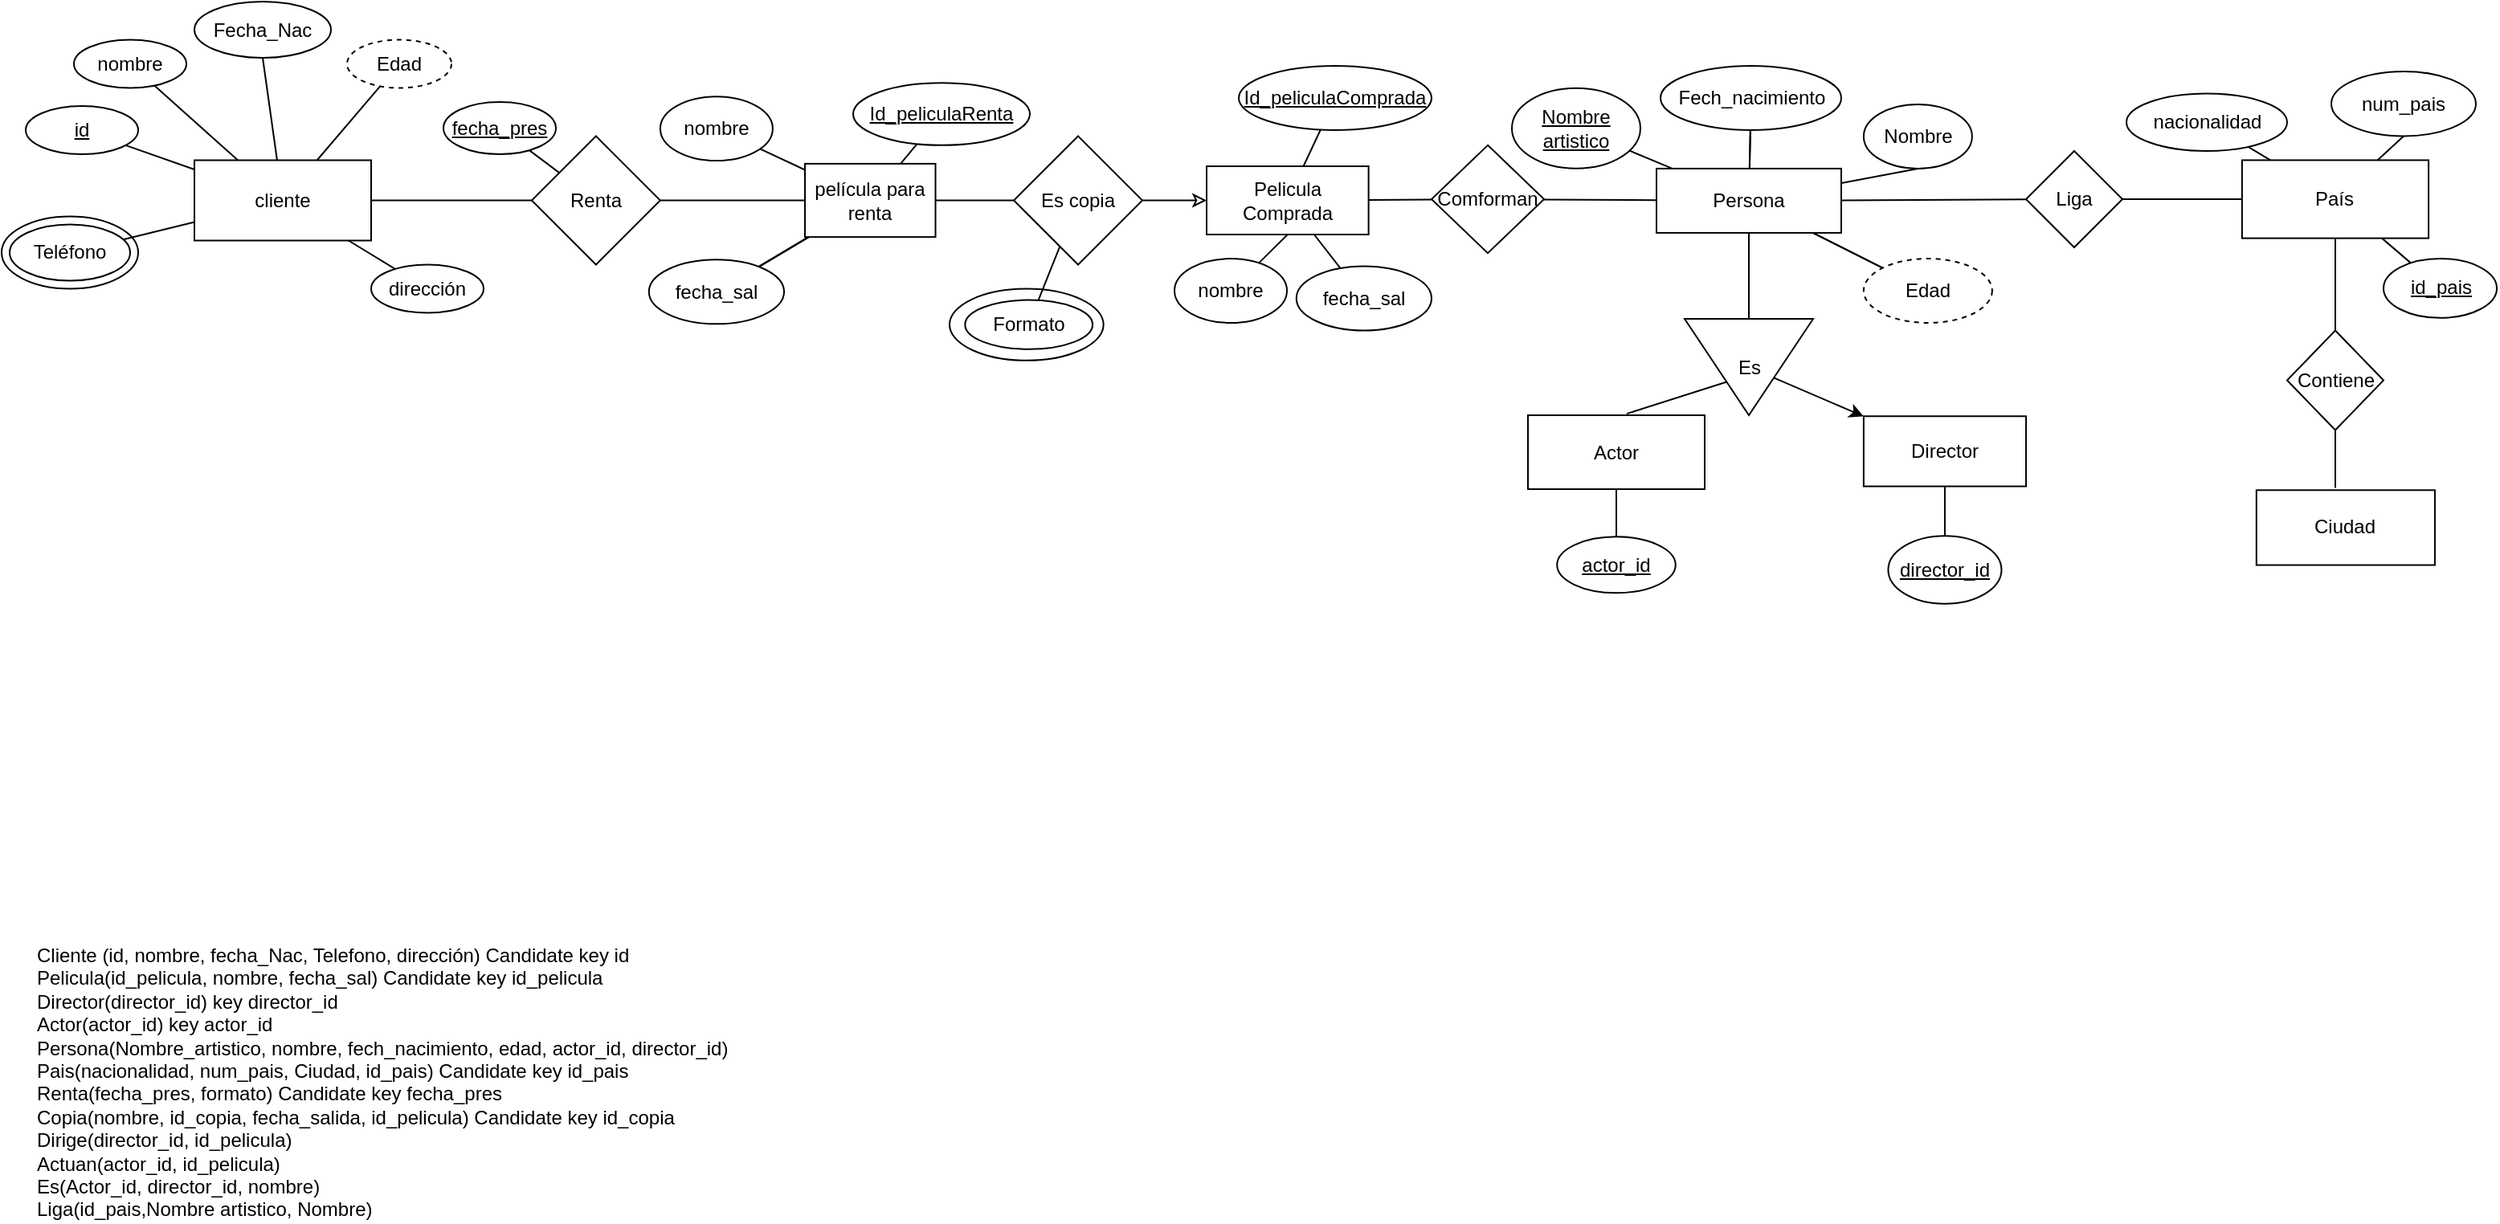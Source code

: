 <mxfile version="17.1.1" type="github">
  <diagram id="XbYHDId6QQW5LhkTKkXW" name="Page-1">
    <mxGraphModel dx="1248" dy="677" grid="1" gridSize="10" guides="1" tooltips="1" connect="1" arrows="1" fold="1" page="1" pageScale="1" pageWidth="1100" pageHeight="850" math="0" shadow="0">
      <root>
        <mxCell id="0" />
        <mxCell id="1" parent="0" />
        <mxCell id="e1TEVOApzdRCWQLMog-f-6" value="" style="ellipse;whiteSpace=wrap;html=1;rounded=0;" parent="1" vertex="1">
          <mxGeometry x="30" y="183.75" width="85" height="45" as="geometry" />
        </mxCell>
        <mxCell id="vQORHYDYE9qXVt88JkUZ-2" value="" style="rounded=0;orthogonalLoop=1;jettySize=auto;html=1;endArrow=none;endFill=0;" parent="1" source="qhwseymHXmRA8twH0Vjl-1" target="vQORHYDYE9qXVt88JkUZ-1" edge="1">
          <mxGeometry relative="1" as="geometry" />
        </mxCell>
        <mxCell id="e1TEVOApzdRCWQLMog-f-5" value="" style="edgeStyle=none;rounded=0;orthogonalLoop=1;jettySize=auto;html=1;endArrow=none;endFill=0;" parent="1" source="qhwseymHXmRA8twH0Vjl-1" target="e1TEVOApzdRCWQLMog-f-4" edge="1">
          <mxGeometry relative="1" as="geometry" />
        </mxCell>
        <mxCell id="e1TEVOApzdRCWQLMog-f-9" value="" style="edgeStyle=none;rounded=0;orthogonalLoop=1;jettySize=auto;html=1;endArrow=none;endFill=0;entryX=0.5;entryY=1;entryDx=0;entryDy=0;" parent="1" source="qhwseymHXmRA8twH0Vjl-1" target="e1TEVOApzdRCWQLMog-f-8" edge="1">
          <mxGeometry relative="1" as="geometry">
            <mxPoint x="194.407" y="80.292" as="targetPoint" />
          </mxGeometry>
        </mxCell>
        <mxCell id="e1TEVOApzdRCWQLMog-f-16" value="" style="edgeStyle=none;rounded=0;orthogonalLoop=1;jettySize=auto;html=1;endArrow=none;endFill=0;" parent="1" source="qhwseymHXmRA8twH0Vjl-1" target="e1TEVOApzdRCWQLMog-f-15" edge="1">
          <mxGeometry relative="1" as="geometry" />
        </mxCell>
        <mxCell id="e1TEVOApzdRCWQLMog-f-21" value="" style="edgeStyle=none;rounded=0;orthogonalLoop=1;jettySize=auto;html=1;endArrow=none;endFill=0;" parent="1" source="qhwseymHXmRA8twH0Vjl-1" target="e1TEVOApzdRCWQLMog-f-20" edge="1">
          <mxGeometry relative="1" as="geometry" />
        </mxCell>
        <mxCell id="qhwseymHXmRA8twH0Vjl-1" value="cliente" style="rounded=0;whiteSpace=wrap;html=1;" parent="1" vertex="1">
          <mxGeometry x="150" y="148.75" width="110" height="50" as="geometry" />
        </mxCell>
        <mxCell id="vQORHYDYE9qXVt88JkUZ-1" value="&lt;u&gt;id&lt;/u&gt;" style="ellipse;whiteSpace=wrap;html=1;rounded=0;" parent="1" vertex="1">
          <mxGeometry x="45" y="115" width="70" height="30" as="geometry" />
        </mxCell>
        <mxCell id="YXDesHnkqgXv9jODjz7c-2" value="" style="edgeStyle=none;rounded=0;orthogonalLoop=1;jettySize=auto;html=1;endArrow=none;endFill=0;" parent="1" source="YXDesHnkqgXv9jODjz7c-1" target="qhwseymHXmRA8twH0Vjl-1" edge="1">
          <mxGeometry relative="1" as="geometry" />
        </mxCell>
        <mxCell id="YXDesHnkqgXv9jODjz7c-1" value="nombre&lt;br&gt;" style="ellipse;whiteSpace=wrap;html=1;rounded=0;" parent="1" vertex="1">
          <mxGeometry x="75" y="73.75" width="70" height="30" as="geometry" />
        </mxCell>
        <mxCell id="e1TEVOApzdRCWQLMog-f-40" value="" style="edgeStyle=none;rounded=0;orthogonalLoop=1;jettySize=auto;html=1;endArrow=none;endFill=0;" parent="1" source="YXDesHnkqgXv9jODjz7c-3" target="qhwseymHXmRA8twH0Vjl-1" edge="1">
          <mxGeometry relative="1" as="geometry" />
        </mxCell>
        <mxCell id="YXDesHnkqgXv9jODjz7c-3" value="dirección" style="ellipse;whiteSpace=wrap;html=1;rounded=0;" parent="1" vertex="1">
          <mxGeometry x="260" y="213.75" width="70" height="30" as="geometry" />
        </mxCell>
        <mxCell id="e1TEVOApzdRCWQLMog-f-4" value="Teléfono" style="ellipse;whiteSpace=wrap;html=1;rounded=0;" parent="1" vertex="1">
          <mxGeometry x="35" y="188.75" width="75" height="35" as="geometry" />
        </mxCell>
        <mxCell id="e1TEVOApzdRCWQLMog-f-8" value="Fecha_Nac" style="ellipse;whiteSpace=wrap;html=1;rounded=0;" parent="1" vertex="1">
          <mxGeometry x="150" y="50" width="85" height="35" as="geometry" />
        </mxCell>
        <mxCell id="e1TEVOApzdRCWQLMog-f-15" value="Edad" style="ellipse;whiteSpace=wrap;html=1;rounded=0;dashed=1;" parent="1" vertex="1">
          <mxGeometry x="245" y="73.75" width="65" height="30" as="geometry" />
        </mxCell>
        <mxCell id="e1TEVOApzdRCWQLMog-f-24" value="" style="edgeStyle=none;rounded=0;orthogonalLoop=1;jettySize=auto;html=1;endArrow=none;endFill=0;" parent="1" source="e1TEVOApzdRCWQLMog-f-20" target="e1TEVOApzdRCWQLMog-f-23" edge="1">
          <mxGeometry relative="1" as="geometry" />
        </mxCell>
        <mxCell id="avucB0VCaXHulsLbvV53-36" value="" style="edgeStyle=none;rounded=0;orthogonalLoop=1;jettySize=auto;html=1;endArrow=none;endFill=0;" parent="1" source="e1TEVOApzdRCWQLMog-f-20" target="e1TEVOApzdRCWQLMog-f-132" edge="1">
          <mxGeometry relative="1" as="geometry" />
        </mxCell>
        <mxCell id="e1TEVOApzdRCWQLMog-f-20" value="Renta" style="rhombus;whiteSpace=wrap;html=1;rounded=0;" parent="1" vertex="1">
          <mxGeometry x="359.95" y="133.74" width="80" height="80" as="geometry" />
        </mxCell>
        <mxCell id="e1TEVOApzdRCWQLMog-f-23" value="&lt;u&gt;fecha_pres&lt;/u&gt;" style="ellipse;whiteSpace=wrap;html=1;rounded=0;" parent="1" vertex="1">
          <mxGeometry x="305" y="112.5" width="70" height="32.5" as="geometry" />
        </mxCell>
        <mxCell id="e1TEVOApzdRCWQLMog-f-62" value="" style="edgeStyle=none;rounded=0;orthogonalLoop=1;jettySize=auto;html=1;endArrow=none;endFill=0;exitX=0.559;exitY=-0.021;exitDx=0;exitDy=0;exitPerimeter=0;" parent="1" source="e1TEVOApzdRCWQLMog-f-33" edge="1">
          <mxGeometry relative="1" as="geometry">
            <mxPoint x="1060" y="314.14" as="sourcePoint" />
            <mxPoint x="1110" y="284.76" as="targetPoint" />
          </mxGeometry>
        </mxCell>
        <mxCell id="e1TEVOApzdRCWQLMog-f-33" value="Actor" style="whiteSpace=wrap;html=1;rounded=0;" parent="1" vertex="1">
          <mxGeometry x="980" y="307.51" width="110" height="46.01" as="geometry" />
        </mxCell>
        <mxCell id="avucB0VCaXHulsLbvV53-26" value="" style="edgeStyle=none;rounded=0;orthogonalLoop=1;jettySize=auto;html=1;endArrow=none;endFill=0;startArrow=classic;startFill=1;" parent="1" source="e1TEVOApzdRCWQLMog-f-45" target="e1TEVOApzdRCWQLMog-f-61" edge="1">
          <mxGeometry relative="1" as="geometry" />
        </mxCell>
        <mxCell id="e1TEVOApzdRCWQLMog-f-45" value="Director" style="whiteSpace=wrap;html=1;rounded=0;" parent="1" vertex="1">
          <mxGeometry x="1188.94" y="308.13" width="101.06" height="43.64" as="geometry" />
        </mxCell>
        <mxCell id="avucB0VCaXHulsLbvV53-25" value="" style="edgeStyle=none;rounded=0;orthogonalLoop=1;jettySize=auto;html=1;endArrow=none;endFill=0;startArrow=none;" parent="1" source="e1TEVOApzdRCWQLMog-f-66" target="e1TEVOApzdRCWQLMog-f-98" edge="1">
          <mxGeometry relative="1" as="geometry" />
        </mxCell>
        <mxCell id="e1TEVOApzdRCWQLMog-f-61" value="Es" style="triangle;whiteSpace=wrap;html=1;rounded=0;direction=south;horizontal=1;" parent="1" vertex="1">
          <mxGeometry x="1077.5" y="247.51" width="80" height="60" as="geometry" />
        </mxCell>
        <mxCell id="e1TEVOApzdRCWQLMog-f-97" value="" style="edgeStyle=none;rounded=0;orthogonalLoop=1;jettySize=auto;html=1;endArrow=none;endFill=0;entryX=0.5;entryY=1;entryDx=0;entryDy=0;" parent="1" source="e1TEVOApzdRCWQLMog-f-66" target="e1TEVOApzdRCWQLMog-f-96" edge="1">
          <mxGeometry relative="1" as="geometry">
            <mxPoint x="1202.234" y="159.532" as="targetPoint" />
          </mxGeometry>
        </mxCell>
        <mxCell id="e1TEVOApzdRCWQLMog-f-99" value="" style="edgeStyle=none;rounded=0;orthogonalLoop=1;jettySize=auto;html=1;endArrow=none;endFill=0;" parent="1" source="e1TEVOApzdRCWQLMog-f-66" target="e1TEVOApzdRCWQLMog-f-98" edge="1">
          <mxGeometry relative="1" as="geometry" />
        </mxCell>
        <mxCell id="e1TEVOApzdRCWQLMog-f-101" value="" style="edgeStyle=none;rounded=0;orthogonalLoop=1;jettySize=auto;html=1;endArrow=none;endFill=0;" parent="1" source="e1TEVOApzdRCWQLMog-f-66" target="e1TEVOApzdRCWQLMog-f-100" edge="1">
          <mxGeometry relative="1" as="geometry" />
        </mxCell>
        <mxCell id="e1TEVOApzdRCWQLMog-f-157" value="" style="edgeStyle=none;rounded=0;orthogonalLoop=1;jettySize=auto;html=1;startArrow=none;startFill=0;endArrow=none;endFill=0;" parent="1" source="e1TEVOApzdRCWQLMog-f-66" target="e1TEVOApzdRCWQLMog-f-100" edge="1">
          <mxGeometry relative="1" as="geometry" />
        </mxCell>
        <mxCell id="avucB0VCaXHulsLbvV53-32" value="" style="edgeStyle=none;rounded=0;orthogonalLoop=1;jettySize=auto;html=1;endArrow=none;endFill=0;" parent="1" source="e1TEVOApzdRCWQLMog-f-66" target="e1TEVOApzdRCWQLMog-f-71" edge="1">
          <mxGeometry relative="1" as="geometry" />
        </mxCell>
        <mxCell id="e1TEVOApzdRCWQLMog-f-68" style="edgeStyle=none;rounded=0;orthogonalLoop=1;jettySize=auto;html=1;exitX=0.5;exitY=1;exitDx=0;exitDy=0;endArrow=none;endFill=0;" parent="1" edge="1">
          <mxGeometry relative="1" as="geometry">
            <mxPoint x="684.19" y="350" as="sourcePoint" />
            <mxPoint x="684.19" y="350" as="targetPoint" />
          </mxGeometry>
        </mxCell>
        <mxCell id="e1TEVOApzdRCWQLMog-f-71" value="Liga" style="rhombus;whiteSpace=wrap;html=1;rounded=0;" parent="1" vertex="1">
          <mxGeometry x="1290" y="143.01" width="60" height="60" as="geometry" />
        </mxCell>
        <mxCell id="e1TEVOApzdRCWQLMog-f-75" style="edgeStyle=none;rounded=0;orthogonalLoop=1;jettySize=auto;html=1;exitX=0.5;exitY=1;exitDx=0;exitDy=0;endArrow=none;endFill=0;" parent="1" edge="1">
          <mxGeometry relative="1" as="geometry">
            <mxPoint x="724.075" y="631.44" as="sourcePoint" />
            <mxPoint x="724.075" y="631.44" as="targetPoint" />
          </mxGeometry>
        </mxCell>
        <mxCell id="e1TEVOApzdRCWQLMog-f-76" style="edgeStyle=none;rounded=0;orthogonalLoop=1;jettySize=auto;html=1;exitX=0.5;exitY=1;exitDx=0;exitDy=0;endArrow=none;endFill=0;" parent="1" edge="1">
          <mxGeometry relative="1" as="geometry">
            <mxPoint x="724.075" y="631.44" as="sourcePoint" />
            <mxPoint x="724.075" y="631.44" as="targetPoint" />
          </mxGeometry>
        </mxCell>
        <mxCell id="e1TEVOApzdRCWQLMog-f-77" style="edgeStyle=none;rounded=0;orthogonalLoop=1;jettySize=auto;html=1;exitX=0.5;exitY=1;exitDx=0;exitDy=0;endArrow=none;endFill=0;" parent="1" edge="1">
          <mxGeometry relative="1" as="geometry">
            <mxPoint x="682.445" y="630.87" as="sourcePoint" />
            <mxPoint x="682.445" y="630.87" as="targetPoint" />
          </mxGeometry>
        </mxCell>
        <mxCell id="e1TEVOApzdRCWQLMog-f-120" value="" style="edgeStyle=none;rounded=0;orthogonalLoop=1;jettySize=auto;html=1;endArrow=none;endFill=0;" parent="1" source="e1TEVOApzdRCWQLMog-f-81" target="e1TEVOApzdRCWQLMog-f-82" edge="1">
          <mxGeometry relative="1" as="geometry" />
        </mxCell>
        <mxCell id="e1TEVOApzdRCWQLMog-f-124" value="" style="edgeStyle=none;rounded=0;orthogonalLoop=1;jettySize=auto;html=1;endArrow=none;endFill=0;" parent="1" source="e1TEVOApzdRCWQLMog-f-81" target="e1TEVOApzdRCWQLMog-f-71" edge="1">
          <mxGeometry relative="1" as="geometry" />
        </mxCell>
        <mxCell id="avucB0VCaXHulsLbvV53-6" value="" style="rounded=0;orthogonalLoop=1;jettySize=auto;html=1;endArrow=none;endFill=0;" parent="1" source="e1TEVOApzdRCWQLMog-f-81" target="avucB0VCaXHulsLbvV53-5" edge="1">
          <mxGeometry relative="1" as="geometry" />
        </mxCell>
        <mxCell id="e1TEVOApzdRCWQLMog-f-81" value="País" style="rounded=0;whiteSpace=wrap;html=1;" parent="1" vertex="1">
          <mxGeometry x="1424.45" y="148.72" width="116.1" height="48.59" as="geometry" />
        </mxCell>
        <mxCell id="e1TEVOApzdRCWQLMog-f-82" value="nacionalidad" style="ellipse;whiteSpace=wrap;html=1;rounded=0;" parent="1" vertex="1">
          <mxGeometry x="1352.5" y="107.24" width="100" height="35.77" as="geometry" />
        </mxCell>
        <mxCell id="avucB0VCaXHulsLbvV53-35" value="" style="edgeStyle=none;rounded=0;orthogonalLoop=1;jettySize=auto;html=1;endArrow=none;endFill=0;exitX=0.5;exitY=1;exitDx=0;exitDy=0;" parent="1" target="e1TEVOApzdRCWQLMog-f-81" edge="1" source="e1TEVOApzdRCWQLMog-f-83">
          <mxGeometry relative="1" as="geometry">
            <mxPoint x="1520.283" y="135.801" as="sourcePoint" />
          </mxGeometry>
        </mxCell>
        <mxCell id="e1TEVOApzdRCWQLMog-f-83" value="num_pais" style="ellipse;whiteSpace=wrap;html=1;rounded=0;" parent="1" vertex="1">
          <mxGeometry x="1480" y="93.51" width="90" height="40.23" as="geometry" />
        </mxCell>
        <mxCell id="e1TEVOApzdRCWQLMog-f-125" style="edgeStyle=none;rounded=0;orthogonalLoop=1;jettySize=auto;html=1;entryX=0.75;entryY=1;entryDx=0;entryDy=0;endArrow=none;endFill=0;" parent="1" source="e1TEVOApzdRCWQLMog-f-89" target="e1TEVOApzdRCWQLMog-f-81" edge="1">
          <mxGeometry relative="1" as="geometry">
            <mxPoint x="1544.195" y="208.51" as="sourcePoint" />
          </mxGeometry>
        </mxCell>
        <mxCell id="e1TEVOApzdRCWQLMog-f-89" value="&lt;u&gt;id_pais&lt;/u&gt;" style="ellipse;whiteSpace=wrap;html=1;rounded=0;" parent="1" vertex="1">
          <mxGeometry x="1512.5" y="210.0" width="70.53" height="36.91" as="geometry" />
        </mxCell>
        <mxCell id="e1TEVOApzdRCWQLMog-f-92" style="edgeStyle=none;rounded=0;orthogonalLoop=1;jettySize=auto;html=1;exitX=0.5;exitY=1;exitDx=0;exitDy=0;endArrow=none;endFill=0;" parent="1" edge="1">
          <mxGeometry relative="1" as="geometry">
            <mxPoint x="1267.94" y="311.96" as="sourcePoint" />
            <mxPoint x="1267.94" y="311.96" as="targetPoint" />
          </mxGeometry>
        </mxCell>
        <mxCell id="e1TEVOApzdRCWQLMog-f-96" value="Nombre" style="ellipse;whiteSpace=wrap;html=1;rounded=0;" parent="1" vertex="1">
          <mxGeometry x="1188.94" y="113.96" width="67.5" height="40" as="geometry" />
        </mxCell>
        <mxCell id="e1TEVOApzdRCWQLMog-f-98" value="Fech_nacimiento" style="ellipse;whiteSpace=wrap;html=1;rounded=0;" parent="1" vertex="1">
          <mxGeometry x="1062.5" y="90.0" width="112.5" height="40" as="geometry" />
        </mxCell>
        <mxCell id="e1TEVOApzdRCWQLMog-f-100" value="Edad" style="ellipse;whiteSpace=wrap;html=1;rounded=0;dashed=1;" parent="1" vertex="1">
          <mxGeometry x="1188.94" y="210.0" width="80" height="40" as="geometry" />
        </mxCell>
        <mxCell id="e1TEVOApzdRCWQLMog-f-103" style="edgeStyle=none;rounded=0;orthogonalLoop=1;jettySize=auto;html=1;exitX=0;exitY=0.5;exitDx=0;exitDy=0;endArrow=none;endFill=0;" parent="1" source="e1TEVOApzdRCWQLMog-f-66" target="e1TEVOApzdRCWQLMog-f-66" edge="1">
          <mxGeometry relative="1" as="geometry" />
        </mxCell>
        <mxCell id="e1TEVOApzdRCWQLMog-f-104" style="edgeStyle=none;rounded=0;orthogonalLoop=1;jettySize=auto;html=1;exitX=0.75;exitY=0;exitDx=0;exitDy=0;endArrow=none;endFill=0;" parent="1" source="e1TEVOApzdRCWQLMog-f-66" target="e1TEVOApzdRCWQLMog-f-66" edge="1">
          <mxGeometry relative="1" as="geometry" />
        </mxCell>
        <mxCell id="e1TEVOApzdRCWQLMog-f-106" value="" style="edgeStyle=none;rounded=0;orthogonalLoop=1;jettySize=auto;html=1;endArrow=none;endFill=0;" parent="1" source="e1TEVOApzdRCWQLMog-f-105" target="e1TEVOApzdRCWQLMog-f-66" edge="1">
          <mxGeometry relative="1" as="geometry" />
        </mxCell>
        <mxCell id="e1TEVOApzdRCWQLMog-f-105" value="&lt;u&gt;Nombre artistico&lt;/u&gt;" style="ellipse;whiteSpace=wrap;html=1;rounded=0;align=center;" parent="1" vertex="1">
          <mxGeometry x="970" y="103.84" width="80" height="50" as="geometry" />
        </mxCell>
        <mxCell id="e1TEVOApzdRCWQLMog-f-139" value="" style="edgeStyle=none;rounded=0;orthogonalLoop=1;jettySize=auto;html=1;endArrow=none;endFill=0;" parent="1" source="e1TEVOApzdRCWQLMog-f-132" target="e1TEVOApzdRCWQLMog-f-138" edge="1">
          <mxGeometry relative="1" as="geometry" />
        </mxCell>
        <mxCell id="e1TEVOApzdRCWQLMog-f-140" value="" style="edgeStyle=none;rounded=0;orthogonalLoop=1;jettySize=auto;html=1;endArrow=none;endFill=0;" parent="1" source="e1TEVOApzdRCWQLMog-f-132" target="e1TEVOApzdRCWQLMog-f-138" edge="1">
          <mxGeometry relative="1" as="geometry" />
        </mxCell>
        <mxCell id="e1TEVOApzdRCWQLMog-f-143" value="" style="edgeStyle=none;rounded=0;orthogonalLoop=1;jettySize=auto;html=1;endArrow=none;endFill=0;" parent="1" source="e1TEVOApzdRCWQLMog-f-132" target="e1TEVOApzdRCWQLMog-f-142" edge="1">
          <mxGeometry relative="1" as="geometry" />
        </mxCell>
        <mxCell id="KeWiGIRZNDUcGX5Lr0Es-74" value="" style="edgeStyle=none;rounded=0;orthogonalLoop=1;jettySize=auto;html=1;endArrow=none;endFill=0;" parent="1" source="e1TEVOApzdRCWQLMog-f-132" target="KeWiGIRZNDUcGX5Lr0Es-73" edge="1">
          <mxGeometry relative="1" as="geometry" />
        </mxCell>
        <mxCell id="IDhsBv1kv3w5sqmUTl4b-9" value="" style="edgeStyle=none;rounded=0;orthogonalLoop=1;jettySize=auto;html=1;endArrow=none;endFill=0;" edge="1" parent="1" source="e1TEVOApzdRCWQLMog-f-132" target="IDhsBv1kv3w5sqmUTl4b-8">
          <mxGeometry relative="1" as="geometry" />
        </mxCell>
        <mxCell id="e1TEVOApzdRCWQLMog-f-132" value="película para renta" style="whiteSpace=wrap;html=1;rounded=0;" parent="1" vertex="1">
          <mxGeometry x="530" y="150.93" width="81.25" height="45.63" as="geometry" />
        </mxCell>
        <mxCell id="e1TEVOApzdRCWQLMog-f-141" value="" style="edgeStyle=none;rounded=0;orthogonalLoop=1;jettySize=auto;html=1;endArrow=none;endFill=0;" parent="1" source="e1TEVOApzdRCWQLMog-f-138" target="e1TEVOApzdRCWQLMog-f-132" edge="1">
          <mxGeometry relative="1" as="geometry" />
        </mxCell>
        <mxCell id="e1TEVOApzdRCWQLMog-f-138" value="fecha_sal" style="ellipse;whiteSpace=wrap;html=1;rounded=0;" parent="1" vertex="1">
          <mxGeometry x="432.89" y="210.65" width="84.13" height="40" as="geometry" />
        </mxCell>
        <mxCell id="e1TEVOApzdRCWQLMog-f-142" value="nombre" style="ellipse;whiteSpace=wrap;html=1;rounded=0;" parent="1" vertex="1">
          <mxGeometry x="439.95" y="109.07" width="70" height="39.99" as="geometry" />
        </mxCell>
        <mxCell id="avucB0VCaXHulsLbvV53-39" value="" style="edgeStyle=none;rounded=0;orthogonalLoop=1;jettySize=auto;html=1;endArrow=none;endFill=0;" parent="1" source="KeWiGIRZNDUcGX5Lr0Es-64" target="e1TEVOApzdRCWQLMog-f-33" edge="1">
          <mxGeometry relative="1" as="geometry" />
        </mxCell>
        <mxCell id="KeWiGIRZNDUcGX5Lr0Es-64" value="&lt;u&gt;actor_id&lt;/u&gt;" style="ellipse;whiteSpace=wrap;html=1;rounded=0;" parent="1" vertex="1">
          <mxGeometry x="998.12" y="383.15" width="73.75" height="35" as="geometry" />
        </mxCell>
        <mxCell id="avucB0VCaXHulsLbvV53-27" value="" style="edgeStyle=none;rounded=0;orthogonalLoop=1;jettySize=auto;html=1;endArrow=none;endFill=0;" parent="1" source="KeWiGIRZNDUcGX5Lr0Es-66" target="e1TEVOApzdRCWQLMog-f-45" edge="1">
          <mxGeometry relative="1" as="geometry" />
        </mxCell>
        <mxCell id="KeWiGIRZNDUcGX5Lr0Es-66" value="&lt;u&gt;director_id&lt;/u&gt;" style="ellipse;whiteSpace=wrap;html=1;rounded=0;" parent="1" vertex="1">
          <mxGeometry x="1204.21" y="382.59" width="70.53" height="42.25" as="geometry" />
        </mxCell>
        <mxCell id="KeWiGIRZNDUcGX5Lr0Es-73" value="&lt;u&gt;Id_peliculaRenta&lt;/u&gt;" style="ellipse;whiteSpace=wrap;html=1;rounded=0;" parent="1" vertex="1">
          <mxGeometry x="560" y="100.67" width="110" height="38.75" as="geometry" />
        </mxCell>
        <mxCell id="KeWiGIRZNDUcGX5Lr0Es-76" style="edgeStyle=none;rounded=0;orthogonalLoop=1;jettySize=auto;html=1;exitX=0.5;exitY=0;exitDx=0;exitDy=0;endArrow=none;endFill=0;" parent="1" source="YXDesHnkqgXv9jODjz7c-3" target="YXDesHnkqgXv9jODjz7c-3" edge="1">
          <mxGeometry relative="1" as="geometry" />
        </mxCell>
        <mxCell id="KeWiGIRZNDUcGX5Lr0Es-199" value="Cliente (id, nombre, fecha_Nac, Telefono, dirección) Candidate key id&#xa;Pelicula(id_pelicula, nombre, fecha_sal) Candidate key id_pelicula&#xa;Director(director_id) key director_id&#xa;Actor(actor_id) key actor_id&#xa;Persona(Nombre_artistico, nombre, fech_nacimiento, edad, actor_id, director_id) &#xa;Pais(nacionalidad, num_pais, Ciudad, id_pais) Candidate key id_pais&#xa;Renta(fecha_pres, formato) Candidate key fecha_pres&#xa;Copia(nombre, id_copia, fecha_salida, id_pelicula) Candidate key id_copia&#xa;Dirige(director_id, id_pelicula)&#xa;Actuan(actor_id, id_pelicula)&#xa;Es(Actor_id, director_id, nombre)&#xa;Liga(id_pais,Nombre artistico, Nombre)" style="text;whiteSpace=wrap;html=1;" parent="1" vertex="1">
          <mxGeometry x="49.95" y="630" width="460" height="180" as="geometry" />
        </mxCell>
        <mxCell id="avucB0VCaXHulsLbvV53-10" value="" style="edgeStyle=none;rounded=0;orthogonalLoop=1;jettySize=auto;html=1;endArrow=none;endFill=0;" parent="1" source="avucB0VCaXHulsLbvV53-5" edge="1">
          <mxGeometry relative="1" as="geometry">
            <mxPoint x="1482.5" y="352.77" as="targetPoint" />
          </mxGeometry>
        </mxCell>
        <mxCell id="avucB0VCaXHulsLbvV53-5" value="Contiene" style="rhombus;whiteSpace=wrap;html=1;rounded=0;" parent="1" vertex="1">
          <mxGeometry x="1452.5" y="254.72" width="60" height="62.04" as="geometry" />
        </mxCell>
        <mxCell id="avucB0VCaXHulsLbvV53-9" value="Ciudad" style="whiteSpace=wrap;html=1;rounded=0;" parent="1" vertex="1">
          <mxGeometry x="1433.41" y="354.14" width="111.06" height="46.64" as="geometry" />
        </mxCell>
        <mxCell id="avucB0VCaXHulsLbvV53-21" value="" style="edgeStyle=none;rounded=0;orthogonalLoop=1;jettySize=auto;html=1;endArrow=none;endFill=0;" parent="1" source="avucB0VCaXHulsLbvV53-19" target="e1TEVOApzdRCWQLMog-f-66" edge="1">
          <mxGeometry relative="1" as="geometry">
            <mxPoint x="988.343" y="175.897" as="sourcePoint" />
          </mxGeometry>
        </mxCell>
        <mxCell id="avucB0VCaXHulsLbvV53-19" value="Comforman" style="rhombus;whiteSpace=wrap;html=1;rounded=0;" parent="1" vertex="1">
          <mxGeometry x="920" y="139.42" width="70.01" height="67.19" as="geometry" />
        </mxCell>
        <mxCell id="e1TEVOApzdRCWQLMog-f-66" value="Persona" style="whiteSpace=wrap;html=1;rounded=0;" parent="1" vertex="1">
          <mxGeometry x="1060" y="153.96" width="115" height="40" as="geometry" />
        </mxCell>
        <mxCell id="avucB0VCaXHulsLbvV53-33" value="" style="edgeStyle=none;rounded=0;orthogonalLoop=1;jettySize=auto;html=1;endArrow=none;endFill=0;" parent="1" source="e1TEVOApzdRCWQLMog-f-61" target="e1TEVOApzdRCWQLMog-f-66" edge="1">
          <mxGeometry relative="1" as="geometry">
            <mxPoint x="1121.199" y="248.13" as="sourcePoint" />
            <mxPoint x="1120.331" y="144.38" as="targetPoint" />
          </mxGeometry>
        </mxCell>
        <mxCell id="avucB0VCaXHulsLbvV53-38" style="edgeStyle=none;rounded=0;orthogonalLoop=1;jettySize=auto;html=1;exitX=0.5;exitY=1;exitDx=0;exitDy=0;endArrow=none;endFill=0;" parent="1" source="KeWiGIRZNDUcGX5Lr0Es-64" target="KeWiGIRZNDUcGX5Lr0Es-64" edge="1">
          <mxGeometry relative="1" as="geometry" />
        </mxCell>
        <mxCell id="avucB0VCaXHulsLbvV53-44" value="" style="ellipse;whiteSpace=wrap;html=1;" parent="1" vertex="1">
          <mxGeometry x="620" y="228.75" width="95.82" height="44.65" as="geometry" />
        </mxCell>
        <mxCell id="IDhsBv1kv3w5sqmUTl4b-14" value="" style="edgeStyle=none;rounded=0;orthogonalLoop=1;jettySize=auto;html=1;startArrow=none;startFill=0;endArrow=none;endFill=0;" edge="1" parent="1" source="avucB0VCaXHulsLbvV53-40" target="IDhsBv1kv3w5sqmUTl4b-8">
          <mxGeometry relative="1" as="geometry" />
        </mxCell>
        <mxCell id="avucB0VCaXHulsLbvV53-40" value="Formato" style="ellipse;whiteSpace=wrap;html=1;rounded=0;" parent="1" vertex="1">
          <mxGeometry x="629.65" y="235.76" width="79.38" height="30.63" as="geometry" />
        </mxCell>
        <mxCell id="IDhsBv1kv3w5sqmUTl4b-11" value="" style="edgeStyle=none;rounded=0;orthogonalLoop=1;jettySize=auto;html=1;startArrow=none;startFill=0;endArrow=none;endFill=0;" edge="1" parent="1" source="IDhsBv1kv3w5sqmUTl4b-1" target="avucB0VCaXHulsLbvV53-19">
          <mxGeometry relative="1" as="geometry" />
        </mxCell>
        <mxCell id="IDhsBv1kv3w5sqmUTl4b-17" value="" style="edgeStyle=none;rounded=0;orthogonalLoop=1;jettySize=auto;html=1;startArrow=none;startFill=0;endArrow=none;endFill=0;" edge="1" parent="1" source="IDhsBv1kv3w5sqmUTl4b-1" target="IDhsBv1kv3w5sqmUTl4b-15">
          <mxGeometry relative="1" as="geometry" />
        </mxCell>
        <mxCell id="IDhsBv1kv3w5sqmUTl4b-1" value="Pelicula Comprada" style="whiteSpace=wrap;html=1;rounded=0;" vertex="1" parent="1">
          <mxGeometry x="780" y="152.51" width="100.81" height="42.49" as="geometry" />
        </mxCell>
        <mxCell id="IDhsBv1kv3w5sqmUTl4b-10" value="" style="edgeStyle=none;rounded=0;orthogonalLoop=1;jettySize=auto;html=1;endArrow=classic;endFill=0;" edge="1" parent="1" source="IDhsBv1kv3w5sqmUTl4b-8" target="IDhsBv1kv3w5sqmUTl4b-1">
          <mxGeometry relative="1" as="geometry" />
        </mxCell>
        <mxCell id="IDhsBv1kv3w5sqmUTl4b-8" value="Es copia" style="rhombus;whiteSpace=wrap;html=1;rounded=0;" vertex="1" parent="1">
          <mxGeometry x="660.005" y="133.745" width="80" height="80" as="geometry" />
        </mxCell>
        <mxCell id="IDhsBv1kv3w5sqmUTl4b-13" value="" style="edgeStyle=none;rounded=0;orthogonalLoop=1;jettySize=auto;html=1;startArrow=none;startFill=0;endArrow=none;endFill=0;" edge="1" parent="1" source="IDhsBv1kv3w5sqmUTl4b-12" target="IDhsBv1kv3w5sqmUTl4b-1">
          <mxGeometry relative="1" as="geometry" />
        </mxCell>
        <mxCell id="IDhsBv1kv3w5sqmUTl4b-12" value="&lt;u&gt;Id_peliculaComprada&lt;br&gt;&lt;/u&gt;" style="ellipse;whiteSpace=wrap;html=1;rounded=0;" vertex="1" parent="1">
          <mxGeometry x="800" y="90" width="120" height="40" as="geometry" />
        </mxCell>
        <mxCell id="IDhsBv1kv3w5sqmUTl4b-15" value="fecha_sal" style="ellipse;whiteSpace=wrap;html=1;rounded=0;" vertex="1" parent="1">
          <mxGeometry x="835.87" y="214.72" width="84.13" height="40" as="geometry" />
        </mxCell>
        <mxCell id="IDhsBv1kv3w5sqmUTl4b-21" value="" style="edgeStyle=none;rounded=0;orthogonalLoop=1;jettySize=auto;html=1;startArrow=none;startFill=0;endArrow=none;endFill=0;entryX=0.5;entryY=1;entryDx=0;entryDy=0;" edge="1" parent="1" source="IDhsBv1kv3w5sqmUTl4b-18" target="IDhsBv1kv3w5sqmUTl4b-1">
          <mxGeometry relative="1" as="geometry" />
        </mxCell>
        <mxCell id="IDhsBv1kv3w5sqmUTl4b-18" value="nombre" style="ellipse;whiteSpace=wrap;html=1;rounded=0;" vertex="1" parent="1">
          <mxGeometry x="760" y="210.0" width="70" height="39.99" as="geometry" />
        </mxCell>
      </root>
    </mxGraphModel>
  </diagram>
</mxfile>
